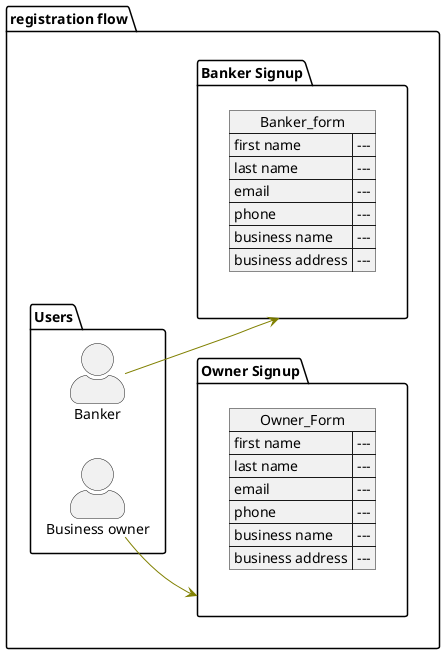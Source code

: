 @startuml
allowmixing
skinparam usecase {
BackgroundColor DarkSeaGreen
BorderColor DarkSlateGray
BackgroundColor<< Main >> YellowGreen
BorderColor<< Main >> YellowGreen
ArrowColor Olive
ActorBorderColor black
ActorFontName Courier
ActorBackgroundColor<< Human >> Gold
}

package "registration flow"{
  skinparam actorStyle awesome
  package Users{
    actor :Business owner: as owner
    actor :Banker: as banker
  }

    package "Owner Signup" as ownersignup{
        json Owner_Form {
            "first name": "---",
            "last name": "---",
            "email": "---",
            "phone": "---",
            "business name": "---",
            "business address": "---"
        }
    }

    package "Banker Signup" as bankersignup{
        json Banker_form{
            "first name": "---",
            "last name": "---",
            "email": "---",
            "phone": "---",
            "business name": "---",
            "business address": "---"
        }
    }
}
left to right direction
owner -down-> ownersignup
banker -down-> bankersignup
@enduml